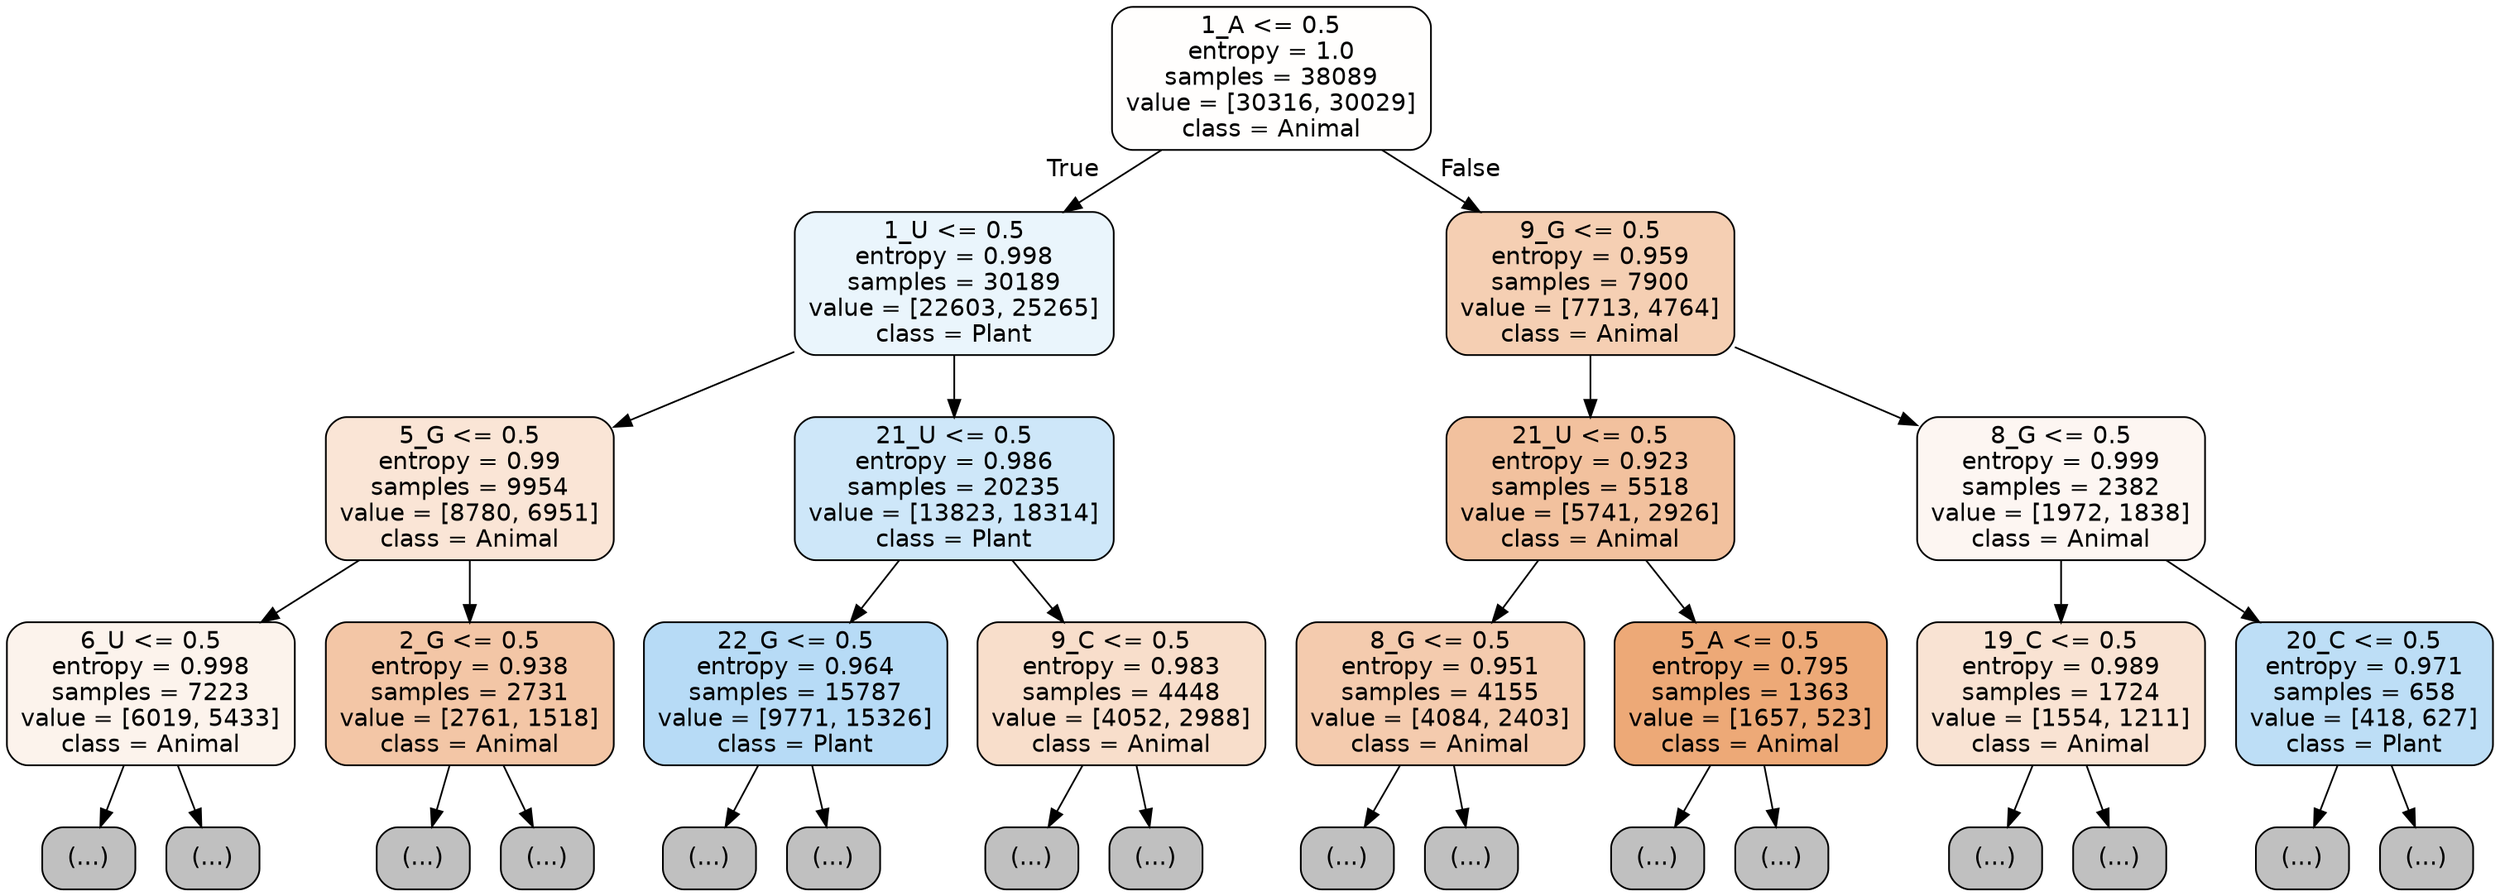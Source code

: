 digraph Tree {
node [shape=box, style="filled, rounded", color="black", fontname="helvetica"] ;
edge [fontname="helvetica"] ;
0 [label="1_A <= 0.5\nentropy = 1.0\nsamples = 38089\nvalue = [30316, 30029]\nclass = Animal", fillcolor="#fffefd"] ;
1 [label="1_U <= 0.5\nentropy = 0.998\nsamples = 30189\nvalue = [22603, 25265]\nclass = Plant", fillcolor="#eaf5fc"] ;
0 -> 1 [labeldistance=2.5, labelangle=45, headlabel="True"] ;
2 [label="5_G <= 0.5\nentropy = 0.99\nsamples = 9954\nvalue = [8780, 6951]\nclass = Animal", fillcolor="#fae5d6"] ;
1 -> 2 ;
3 [label="6_U <= 0.5\nentropy = 0.998\nsamples = 7223\nvalue = [6019, 5433]\nclass = Animal", fillcolor="#fcf3ec"] ;
2 -> 3 ;
4 [label="(...)", fillcolor="#C0C0C0"] ;
3 -> 4 ;
2785 [label="(...)", fillcolor="#C0C0C0"] ;
3 -> 2785 ;
3856 [label="2_G <= 0.5\nentropy = 0.938\nsamples = 2731\nvalue = [2761, 1518]\nclass = Animal", fillcolor="#f3c6a6"] ;
2 -> 3856 ;
3857 [label="(...)", fillcolor="#C0C0C0"] ;
3856 -> 3857 ;
5080 [label="(...)", fillcolor="#C0C0C0"] ;
3856 -> 5080 ;
5457 [label="21_U <= 0.5\nentropy = 0.986\nsamples = 20235\nvalue = [13823, 18314]\nclass = Plant", fillcolor="#cee7f9"] ;
1 -> 5457 ;
5458 [label="22_G <= 0.5\nentropy = 0.964\nsamples = 15787\nvalue = [9771, 15326]\nclass = Plant", fillcolor="#b7dbf6"] ;
5457 -> 5458 ;
5459 [label="(...)", fillcolor="#C0C0C0"] ;
5458 -> 5459 ;
10720 [label="(...)", fillcolor="#C0C0C0"] ;
5458 -> 10720 ;
11293 [label="9_C <= 0.5\nentropy = 0.983\nsamples = 4448\nvalue = [4052, 2988]\nclass = Animal", fillcolor="#f8decb"] ;
5457 -> 11293 ;
11294 [label="(...)", fillcolor="#C0C0C0"] ;
11293 -> 11294 ;
12675 [label="(...)", fillcolor="#C0C0C0"] ;
11293 -> 12675 ;
13024 [label="9_G <= 0.5\nentropy = 0.959\nsamples = 7900\nvalue = [7713, 4764]\nclass = Animal", fillcolor="#f5cfb3"] ;
0 -> 13024 [labeldistance=2.5, labelangle=-45, headlabel="False"] ;
13025 [label="21_U <= 0.5\nentropy = 0.923\nsamples = 5518\nvalue = [5741, 2926]\nclass = Animal", fillcolor="#f2c19e"] ;
13024 -> 13025 ;
13026 [label="8_G <= 0.5\nentropy = 0.951\nsamples = 4155\nvalue = [4084, 2403]\nclass = Animal", fillcolor="#f4cbae"] ;
13025 -> 13026 ;
13027 [label="(...)", fillcolor="#C0C0C0"] ;
13026 -> 13027 ;
14732 [label="(...)", fillcolor="#C0C0C0"] ;
13026 -> 14732 ;
15347 [label="5_A <= 0.5\nentropy = 0.795\nsamples = 1363\nvalue = [1657, 523]\nclass = Animal", fillcolor="#eda977"] ;
13025 -> 15347 ;
15348 [label="(...)", fillcolor="#C0C0C0"] ;
15347 -> 15348 ;
15821 [label="(...)", fillcolor="#C0C0C0"] ;
15347 -> 15821 ;
15966 [label="8_G <= 0.5\nentropy = 0.999\nsamples = 2382\nvalue = [1972, 1838]\nclass = Animal", fillcolor="#fdf6f2"] ;
13024 -> 15966 ;
15967 [label="19_C <= 0.5\nentropy = 0.989\nsamples = 1724\nvalue = [1554, 1211]\nclass = Animal", fillcolor="#f9e3d3"] ;
15966 -> 15967 ;
15968 [label="(...)", fillcolor="#C0C0C0"] ;
15967 -> 15968 ;
16515 [label="(...)", fillcolor="#C0C0C0"] ;
15967 -> 16515 ;
16684 [label="20_C <= 0.5\nentropy = 0.971\nsamples = 658\nvalue = [418, 627]\nclass = Plant", fillcolor="#bddef6"] ;
15966 -> 16684 ;
16685 [label="(...)", fillcolor="#C0C0C0"] ;
16684 -> 16685 ;
16918 [label="(...)", fillcolor="#C0C0C0"] ;
16684 -> 16918 ;
}